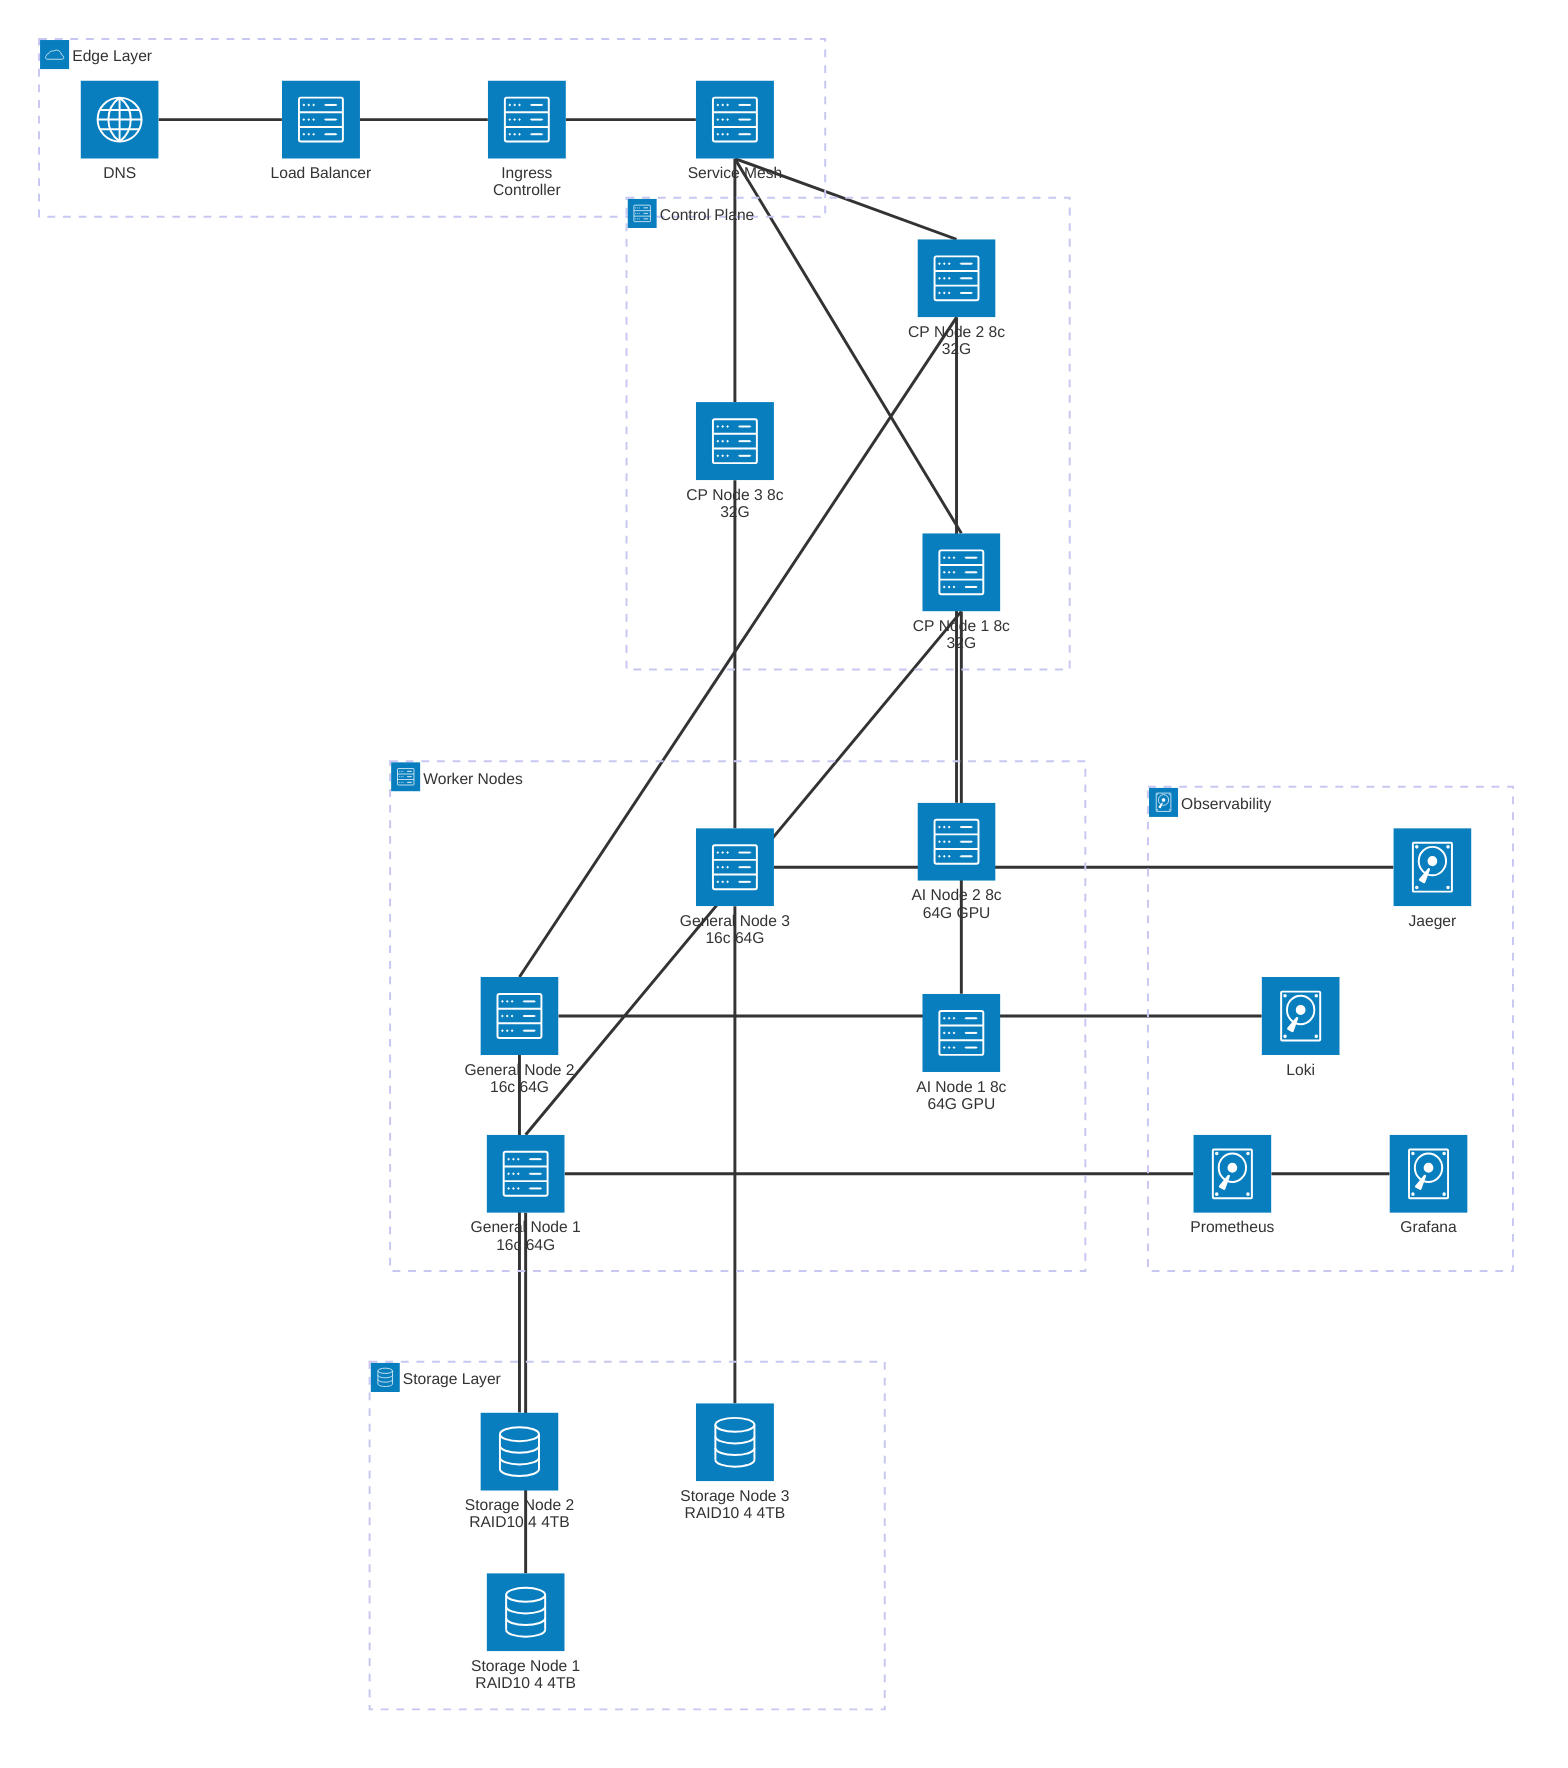 architecture-beta
    group edge(cloud)[Edge Layer]
    group control(server)[Control Plane]
    group workers(server)[Worker Nodes]
    group storage(database)[Storage Layer]
    group observability(disk)[Observability]

    service dns(internet)[DNS] in edge
    service lb(server)[Load Balancer] in edge
    service ingress(server)[Ingress Controller] in edge
    service mesh(server)[Service Mesh] in edge

    service cp1(server)[CP Node 1 8c 32G] in control
    service cp2(server)[CP Node 2 8c 32G] in control
    service cp3(server)[CP Node 3 8c 32G] in control

    service gw1(server)[General Node 1 16c 64G] in workers
    service gw2(server)[General Node 2 16c 64G] in workers
    service gw3(server)[General Node 3 16c 64G] in workers
    service ai1(server)[AI Node 1 8c 64G GPU] in workers
    service ai2(server)[AI Node 2 8c 64G GPU] in workers

    service st1(database)[Storage Node 1 RAID10 4 4TB] in storage
    service st2(database)[Storage Node 2 RAID10 4 4TB] in storage
    service st3(database)[Storage Node 3 RAID10 4 4TB] in storage

    service prom(disk)[Prometheus] in observability
    service graf(disk)[Grafana] in observability
    service loki(disk)[Loki] in observability
    service jaeger(disk)[Jaeger] in observability

    dns:R -- L:lb
    lb:R -- L:ingress
    ingress:R -- L:mesh
    
    mesh:B -- T:cp1
    mesh:B -- T:cp2
    mesh:B -- T:cp3
    
    cp1:B -- T:gw1
    cp2:B -- T:gw2
    cp3:B -- T:gw3
    cp1:B -- T:ai1
    cp2:B -- T:ai2
    
    gw1:B -- T:st1
    gw2:B -- T:st2
    gw3:B -- T:st3
    
    gw1:R -- L:prom
    gw2:R -- L:loki
    gw3:R -- L:jaeger
    prom:R -- L:graf